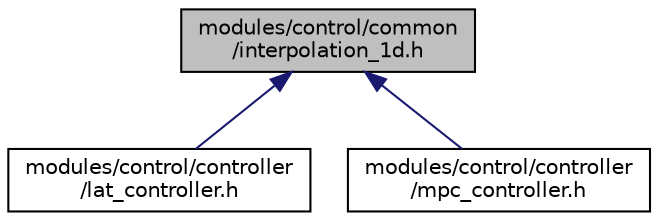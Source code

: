 digraph "modules/control/common/interpolation_1d.h"
{
  edge [fontname="Helvetica",fontsize="10",labelfontname="Helvetica",labelfontsize="10"];
  node [fontname="Helvetica",fontsize="10",shape=record];
  Node1 [label="modules/control/common\l/interpolation_1d.h",height=0.2,width=0.4,color="black", fillcolor="grey75", style="filled" fontcolor="black"];
  Node1 -> Node2 [dir="back",color="midnightblue",fontsize="10",style="solid",fontname="Helvetica"];
  Node2 [label="modules/control/controller\l/lat_controller.h",height=0.2,width=0.4,color="black", fillcolor="white", style="filled",URL="$lat__controller_8h.html",tooltip="Defines the LatController class. "];
  Node1 -> Node3 [dir="back",color="midnightblue",fontsize="10",style="solid",fontname="Helvetica"];
  Node3 [label="modules/control/controller\l/mpc_controller.h",height=0.2,width=0.4,color="black", fillcolor="white", style="filled",URL="$mpc__controller_8h.html",tooltip="Defines the MPCController class. "];
}
